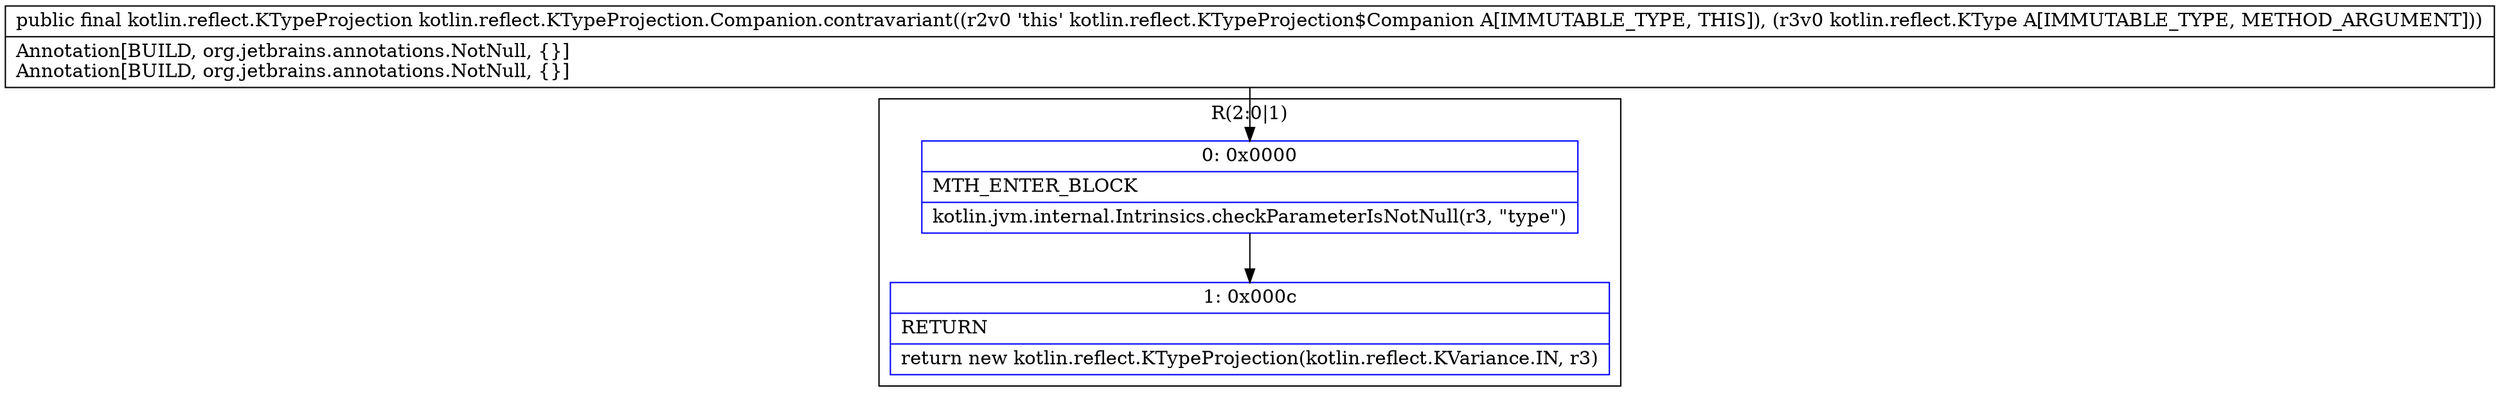 digraph "CFG forkotlin.reflect.KTypeProjection.Companion.contravariant(Lkotlin\/reflect\/KType;)Lkotlin\/reflect\/KTypeProjection;" {
subgraph cluster_Region_1396635037 {
label = "R(2:0|1)";
node [shape=record,color=blue];
Node_0 [shape=record,label="{0\:\ 0x0000|MTH_ENTER_BLOCK\l|kotlin.jvm.internal.Intrinsics.checkParameterIsNotNull(r3, \"type\")\l}"];
Node_1 [shape=record,label="{1\:\ 0x000c|RETURN\l|return new kotlin.reflect.KTypeProjection(kotlin.reflect.KVariance.IN, r3)\l}"];
}
MethodNode[shape=record,label="{public final kotlin.reflect.KTypeProjection kotlin.reflect.KTypeProjection.Companion.contravariant((r2v0 'this' kotlin.reflect.KTypeProjection$Companion A[IMMUTABLE_TYPE, THIS]), (r3v0 kotlin.reflect.KType A[IMMUTABLE_TYPE, METHOD_ARGUMENT]))  | Annotation[BUILD, org.jetbrains.annotations.NotNull, \{\}]\lAnnotation[BUILD, org.jetbrains.annotations.NotNull, \{\}]\l}"];
MethodNode -> Node_0;
Node_0 -> Node_1;
}

